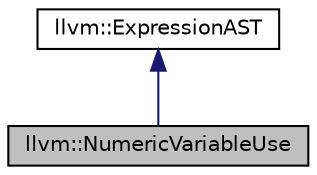 digraph "llvm::NumericVariableUse"
{
 // LATEX_PDF_SIZE
  bgcolor="transparent";
  edge [fontname="Helvetica",fontsize="10",labelfontname="Helvetica",labelfontsize="10"];
  node [fontname="Helvetica",fontsize="10",shape=record];
  Node1 [label="llvm::NumericVariableUse",height=0.2,width=0.4,color="black", fillcolor="grey75", style="filled", fontcolor="black",tooltip="Class representing the use of a numeric variable in the AST of an expression."];
  Node2 -> Node1 [dir="back",color="midnightblue",fontsize="10",style="solid",fontname="Helvetica"];
  Node2 [label="llvm::ExpressionAST",height=0.2,width=0.4,color="black",URL="$classllvm_1_1ExpressionAST.html",tooltip="Base class representing the AST of a given expression."];
}
